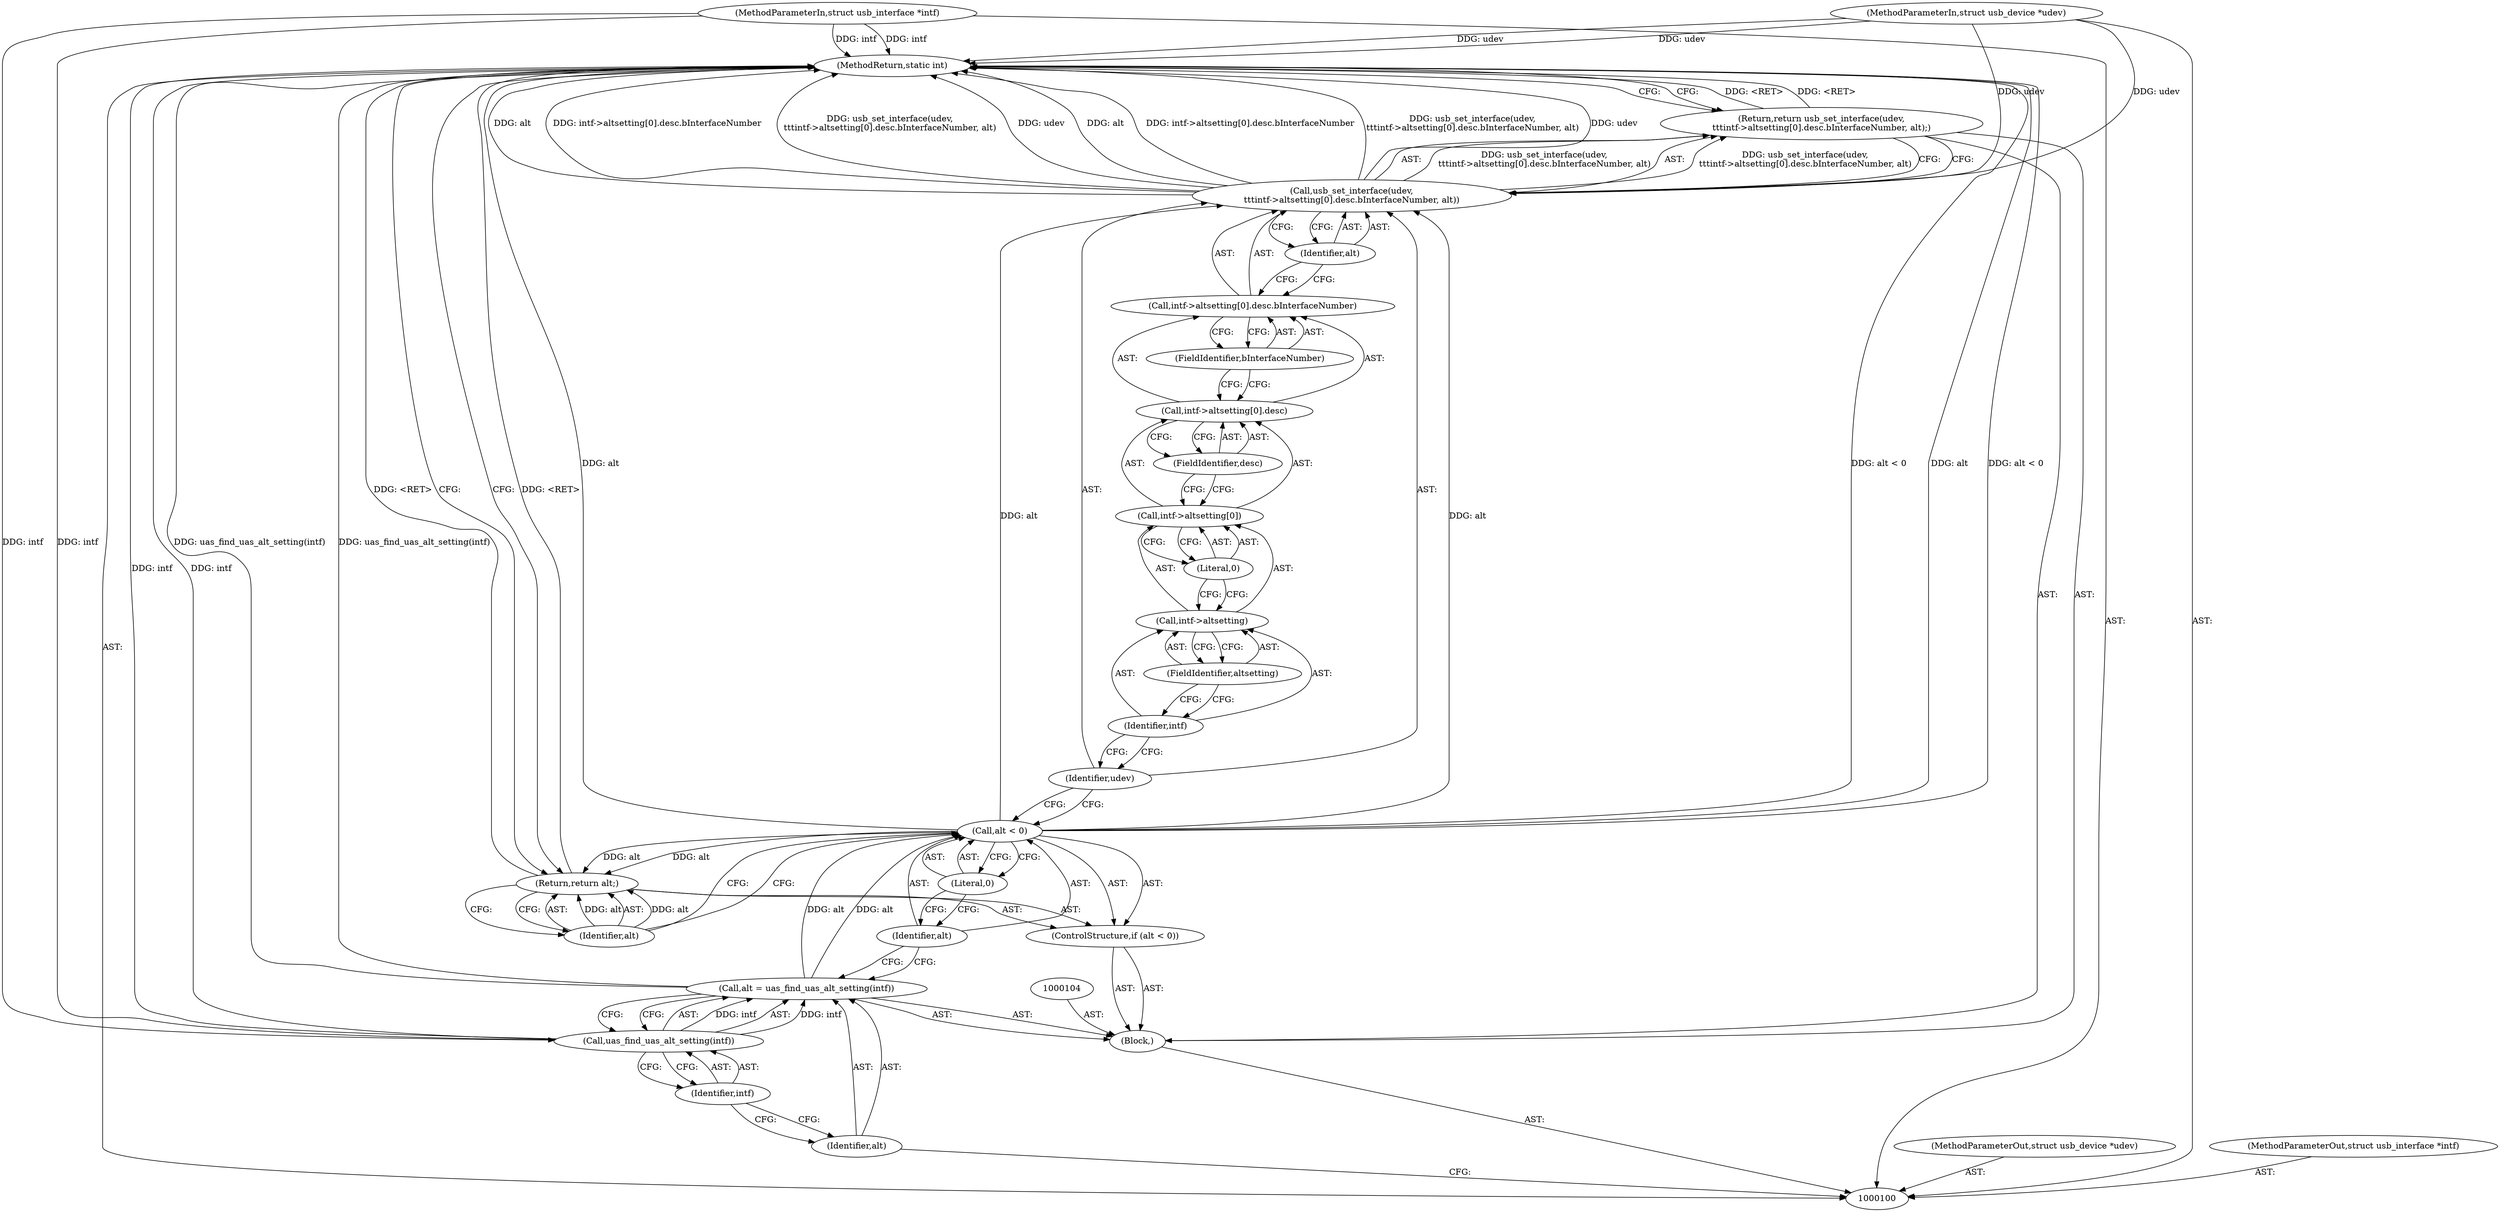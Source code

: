 digraph "1_linux_786de92b3cb26012d3d0f00ee37adf14527f35c4" {
"1000128" [label="(MethodReturn,static int)"];
"1000101" [label="(MethodParameterIn,struct usb_device *udev)"];
"1000170" [label="(MethodParameterOut,struct usb_device *udev)"];
"1000115" [label="(Return,return usb_set_interface(udev,\n\t\t\tintf->altsetting[0].desc.bInterfaceNumber, alt);)"];
"1000117" [label="(Identifier,udev)"];
"1000116" [label="(Call,usb_set_interface(udev,\n\t\t\tintf->altsetting[0].desc.bInterfaceNumber, alt))"];
"1000124" [label="(Literal,0)"];
"1000125" [label="(FieldIdentifier,desc)"];
"1000126" [label="(FieldIdentifier,bInterfaceNumber)"];
"1000118" [label="(Call,intf->altsetting[0].desc.bInterfaceNumber)"];
"1000119" [label="(Call,intf->altsetting[0].desc)"];
"1000120" [label="(Call,intf->altsetting[0])"];
"1000121" [label="(Call,intf->altsetting)"];
"1000122" [label="(Identifier,intf)"];
"1000127" [label="(Identifier,alt)"];
"1000123" [label="(FieldIdentifier,altsetting)"];
"1000102" [label="(MethodParameterIn,struct usb_interface *intf)"];
"1000171" [label="(MethodParameterOut,struct usb_interface *intf)"];
"1000103" [label="(Block,)"];
"1000105" [label="(Call,alt = uas_find_uas_alt_setting(intf))"];
"1000106" [label="(Identifier,alt)"];
"1000108" [label="(Identifier,intf)"];
"1000107" [label="(Call,uas_find_uas_alt_setting(intf))"];
"1000109" [label="(ControlStructure,if (alt < 0))"];
"1000112" [label="(Literal,0)"];
"1000110" [label="(Call,alt < 0)"];
"1000111" [label="(Identifier,alt)"];
"1000113" [label="(Return,return alt;)"];
"1000114" [label="(Identifier,alt)"];
"1000128" -> "1000100"  [label="AST: "];
"1000128" -> "1000113"  [label="CFG: "];
"1000128" -> "1000115"  [label="CFG: "];
"1000116" -> "1000128"  [label="DDG: udev"];
"1000116" -> "1000128"  [label="DDG: alt"];
"1000116" -> "1000128"  [label="DDG: intf->altsetting[0].desc.bInterfaceNumber"];
"1000116" -> "1000128"  [label="DDG: usb_set_interface(udev,\n\t\t\tintf->altsetting[0].desc.bInterfaceNumber, alt)"];
"1000107" -> "1000128"  [label="DDG: intf"];
"1000105" -> "1000128"  [label="DDG: uas_find_uas_alt_setting(intf)"];
"1000102" -> "1000128"  [label="DDG: intf"];
"1000101" -> "1000128"  [label="DDG: udev"];
"1000110" -> "1000128"  [label="DDG: alt < 0"];
"1000110" -> "1000128"  [label="DDG: alt"];
"1000115" -> "1000128"  [label="DDG: <RET>"];
"1000113" -> "1000128"  [label="DDG: <RET>"];
"1000101" -> "1000100"  [label="AST: "];
"1000101" -> "1000128"  [label="DDG: udev"];
"1000101" -> "1000116"  [label="DDG: udev"];
"1000170" -> "1000100"  [label="AST: "];
"1000115" -> "1000103"  [label="AST: "];
"1000115" -> "1000116"  [label="CFG: "];
"1000116" -> "1000115"  [label="AST: "];
"1000128" -> "1000115"  [label="CFG: "];
"1000115" -> "1000128"  [label="DDG: <RET>"];
"1000116" -> "1000115"  [label="DDG: usb_set_interface(udev,\n\t\t\tintf->altsetting[0].desc.bInterfaceNumber, alt)"];
"1000117" -> "1000116"  [label="AST: "];
"1000117" -> "1000110"  [label="CFG: "];
"1000122" -> "1000117"  [label="CFG: "];
"1000116" -> "1000115"  [label="AST: "];
"1000116" -> "1000127"  [label="CFG: "];
"1000117" -> "1000116"  [label="AST: "];
"1000118" -> "1000116"  [label="AST: "];
"1000127" -> "1000116"  [label="AST: "];
"1000115" -> "1000116"  [label="CFG: "];
"1000116" -> "1000128"  [label="DDG: udev"];
"1000116" -> "1000128"  [label="DDG: alt"];
"1000116" -> "1000128"  [label="DDG: intf->altsetting[0].desc.bInterfaceNumber"];
"1000116" -> "1000128"  [label="DDG: usb_set_interface(udev,\n\t\t\tintf->altsetting[0].desc.bInterfaceNumber, alt)"];
"1000116" -> "1000115"  [label="DDG: usb_set_interface(udev,\n\t\t\tintf->altsetting[0].desc.bInterfaceNumber, alt)"];
"1000101" -> "1000116"  [label="DDG: udev"];
"1000110" -> "1000116"  [label="DDG: alt"];
"1000124" -> "1000120"  [label="AST: "];
"1000124" -> "1000121"  [label="CFG: "];
"1000120" -> "1000124"  [label="CFG: "];
"1000125" -> "1000119"  [label="AST: "];
"1000125" -> "1000120"  [label="CFG: "];
"1000119" -> "1000125"  [label="CFG: "];
"1000126" -> "1000118"  [label="AST: "];
"1000126" -> "1000119"  [label="CFG: "];
"1000118" -> "1000126"  [label="CFG: "];
"1000118" -> "1000116"  [label="AST: "];
"1000118" -> "1000126"  [label="CFG: "];
"1000119" -> "1000118"  [label="AST: "];
"1000126" -> "1000118"  [label="AST: "];
"1000127" -> "1000118"  [label="CFG: "];
"1000119" -> "1000118"  [label="AST: "];
"1000119" -> "1000125"  [label="CFG: "];
"1000120" -> "1000119"  [label="AST: "];
"1000125" -> "1000119"  [label="AST: "];
"1000126" -> "1000119"  [label="CFG: "];
"1000120" -> "1000119"  [label="AST: "];
"1000120" -> "1000124"  [label="CFG: "];
"1000121" -> "1000120"  [label="AST: "];
"1000124" -> "1000120"  [label="AST: "];
"1000125" -> "1000120"  [label="CFG: "];
"1000121" -> "1000120"  [label="AST: "];
"1000121" -> "1000123"  [label="CFG: "];
"1000122" -> "1000121"  [label="AST: "];
"1000123" -> "1000121"  [label="AST: "];
"1000124" -> "1000121"  [label="CFG: "];
"1000122" -> "1000121"  [label="AST: "];
"1000122" -> "1000117"  [label="CFG: "];
"1000123" -> "1000122"  [label="CFG: "];
"1000127" -> "1000116"  [label="AST: "];
"1000127" -> "1000118"  [label="CFG: "];
"1000116" -> "1000127"  [label="CFG: "];
"1000123" -> "1000121"  [label="AST: "];
"1000123" -> "1000122"  [label="CFG: "];
"1000121" -> "1000123"  [label="CFG: "];
"1000102" -> "1000100"  [label="AST: "];
"1000102" -> "1000128"  [label="DDG: intf"];
"1000102" -> "1000107"  [label="DDG: intf"];
"1000171" -> "1000100"  [label="AST: "];
"1000103" -> "1000100"  [label="AST: "];
"1000104" -> "1000103"  [label="AST: "];
"1000105" -> "1000103"  [label="AST: "];
"1000109" -> "1000103"  [label="AST: "];
"1000115" -> "1000103"  [label="AST: "];
"1000105" -> "1000103"  [label="AST: "];
"1000105" -> "1000107"  [label="CFG: "];
"1000106" -> "1000105"  [label="AST: "];
"1000107" -> "1000105"  [label="AST: "];
"1000111" -> "1000105"  [label="CFG: "];
"1000105" -> "1000128"  [label="DDG: uas_find_uas_alt_setting(intf)"];
"1000107" -> "1000105"  [label="DDG: intf"];
"1000105" -> "1000110"  [label="DDG: alt"];
"1000106" -> "1000105"  [label="AST: "];
"1000106" -> "1000100"  [label="CFG: "];
"1000108" -> "1000106"  [label="CFG: "];
"1000108" -> "1000107"  [label="AST: "];
"1000108" -> "1000106"  [label="CFG: "];
"1000107" -> "1000108"  [label="CFG: "];
"1000107" -> "1000105"  [label="AST: "];
"1000107" -> "1000108"  [label="CFG: "];
"1000108" -> "1000107"  [label="AST: "];
"1000105" -> "1000107"  [label="CFG: "];
"1000107" -> "1000128"  [label="DDG: intf"];
"1000107" -> "1000105"  [label="DDG: intf"];
"1000102" -> "1000107"  [label="DDG: intf"];
"1000109" -> "1000103"  [label="AST: "];
"1000110" -> "1000109"  [label="AST: "];
"1000113" -> "1000109"  [label="AST: "];
"1000112" -> "1000110"  [label="AST: "];
"1000112" -> "1000111"  [label="CFG: "];
"1000110" -> "1000112"  [label="CFG: "];
"1000110" -> "1000109"  [label="AST: "];
"1000110" -> "1000112"  [label="CFG: "];
"1000111" -> "1000110"  [label="AST: "];
"1000112" -> "1000110"  [label="AST: "];
"1000114" -> "1000110"  [label="CFG: "];
"1000117" -> "1000110"  [label="CFG: "];
"1000110" -> "1000128"  [label="DDG: alt < 0"];
"1000110" -> "1000128"  [label="DDG: alt"];
"1000105" -> "1000110"  [label="DDG: alt"];
"1000110" -> "1000113"  [label="DDG: alt"];
"1000110" -> "1000116"  [label="DDG: alt"];
"1000111" -> "1000110"  [label="AST: "];
"1000111" -> "1000105"  [label="CFG: "];
"1000112" -> "1000111"  [label="CFG: "];
"1000113" -> "1000109"  [label="AST: "];
"1000113" -> "1000114"  [label="CFG: "];
"1000114" -> "1000113"  [label="AST: "];
"1000128" -> "1000113"  [label="CFG: "];
"1000113" -> "1000128"  [label="DDG: <RET>"];
"1000114" -> "1000113"  [label="DDG: alt"];
"1000110" -> "1000113"  [label="DDG: alt"];
"1000114" -> "1000113"  [label="AST: "];
"1000114" -> "1000110"  [label="CFG: "];
"1000113" -> "1000114"  [label="CFG: "];
"1000114" -> "1000113"  [label="DDG: alt"];
}
